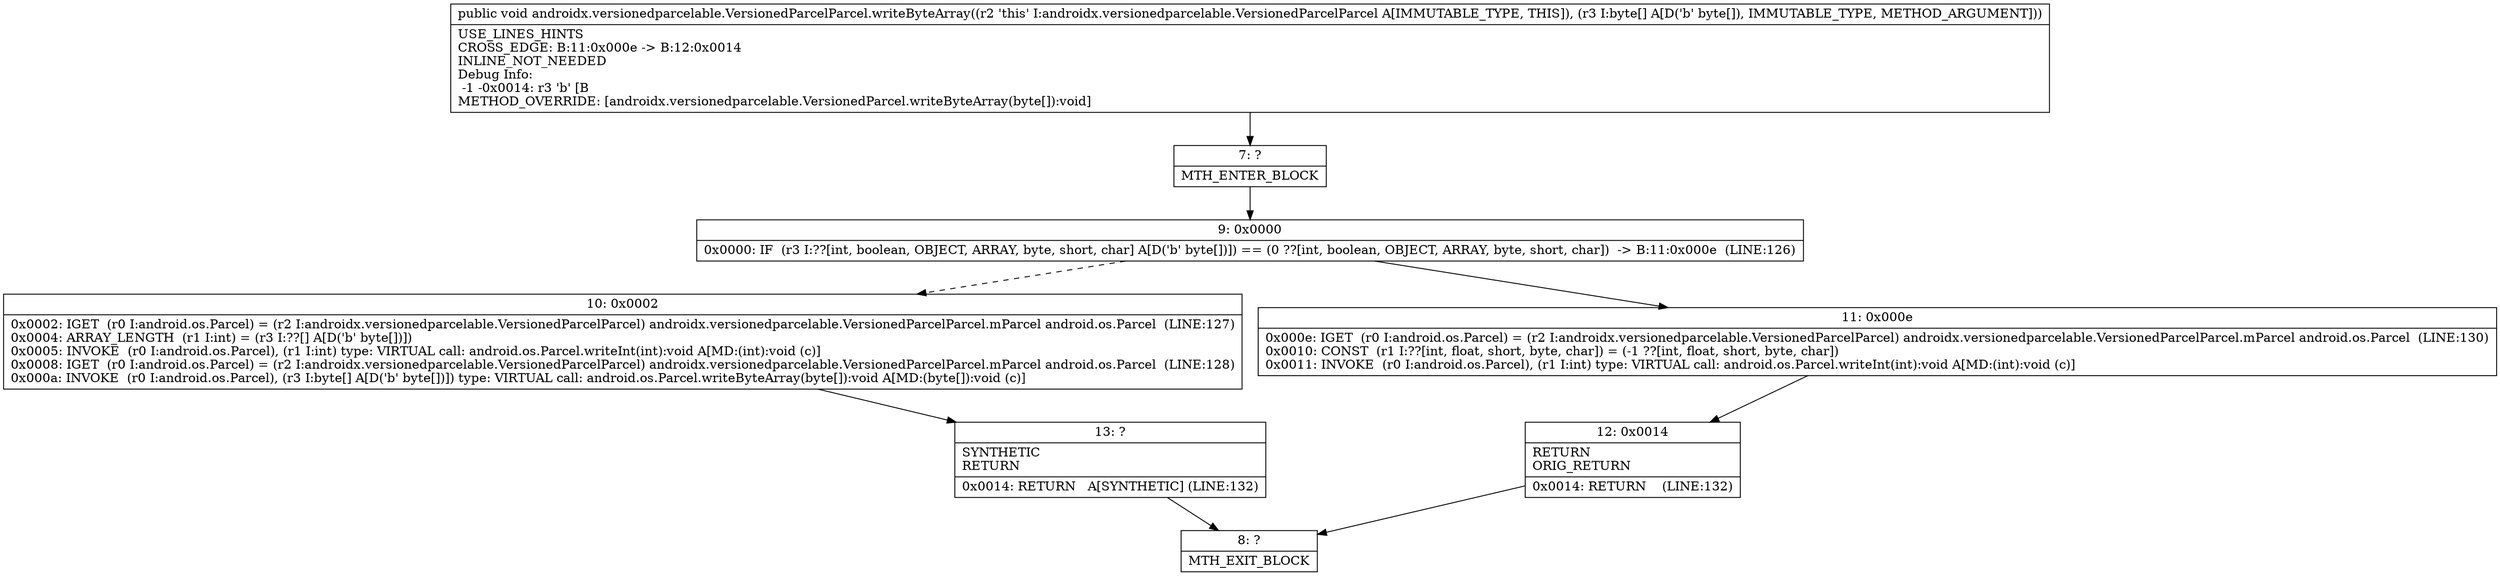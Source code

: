digraph "CFG forandroidx.versionedparcelable.VersionedParcelParcel.writeByteArray([B)V" {
Node_7 [shape=record,label="{7\:\ ?|MTH_ENTER_BLOCK\l}"];
Node_9 [shape=record,label="{9\:\ 0x0000|0x0000: IF  (r3 I:??[int, boolean, OBJECT, ARRAY, byte, short, char] A[D('b' byte[])]) == (0 ??[int, boolean, OBJECT, ARRAY, byte, short, char])  \-\> B:11:0x000e  (LINE:126)\l}"];
Node_10 [shape=record,label="{10\:\ 0x0002|0x0002: IGET  (r0 I:android.os.Parcel) = (r2 I:androidx.versionedparcelable.VersionedParcelParcel) androidx.versionedparcelable.VersionedParcelParcel.mParcel android.os.Parcel  (LINE:127)\l0x0004: ARRAY_LENGTH  (r1 I:int) = (r3 I:??[] A[D('b' byte[])]) \l0x0005: INVOKE  (r0 I:android.os.Parcel), (r1 I:int) type: VIRTUAL call: android.os.Parcel.writeInt(int):void A[MD:(int):void (c)]\l0x0008: IGET  (r0 I:android.os.Parcel) = (r2 I:androidx.versionedparcelable.VersionedParcelParcel) androidx.versionedparcelable.VersionedParcelParcel.mParcel android.os.Parcel  (LINE:128)\l0x000a: INVOKE  (r0 I:android.os.Parcel), (r3 I:byte[] A[D('b' byte[])]) type: VIRTUAL call: android.os.Parcel.writeByteArray(byte[]):void A[MD:(byte[]):void (c)]\l}"];
Node_13 [shape=record,label="{13\:\ ?|SYNTHETIC\lRETURN\l|0x0014: RETURN   A[SYNTHETIC] (LINE:132)\l}"];
Node_8 [shape=record,label="{8\:\ ?|MTH_EXIT_BLOCK\l}"];
Node_11 [shape=record,label="{11\:\ 0x000e|0x000e: IGET  (r0 I:android.os.Parcel) = (r2 I:androidx.versionedparcelable.VersionedParcelParcel) androidx.versionedparcelable.VersionedParcelParcel.mParcel android.os.Parcel  (LINE:130)\l0x0010: CONST  (r1 I:??[int, float, short, byte, char]) = (\-1 ??[int, float, short, byte, char]) \l0x0011: INVOKE  (r0 I:android.os.Parcel), (r1 I:int) type: VIRTUAL call: android.os.Parcel.writeInt(int):void A[MD:(int):void (c)]\l}"];
Node_12 [shape=record,label="{12\:\ 0x0014|RETURN\lORIG_RETURN\l|0x0014: RETURN    (LINE:132)\l}"];
MethodNode[shape=record,label="{public void androidx.versionedparcelable.VersionedParcelParcel.writeByteArray((r2 'this' I:androidx.versionedparcelable.VersionedParcelParcel A[IMMUTABLE_TYPE, THIS]), (r3 I:byte[] A[D('b' byte[]), IMMUTABLE_TYPE, METHOD_ARGUMENT]))  | USE_LINES_HINTS\lCROSS_EDGE: B:11:0x000e \-\> B:12:0x0014\lINLINE_NOT_NEEDED\lDebug Info:\l  \-1 \-0x0014: r3 'b' [B\lMETHOD_OVERRIDE: [androidx.versionedparcelable.VersionedParcel.writeByteArray(byte[]):void]\l}"];
MethodNode -> Node_7;Node_7 -> Node_9;
Node_9 -> Node_10[style=dashed];
Node_9 -> Node_11;
Node_10 -> Node_13;
Node_13 -> Node_8;
Node_11 -> Node_12;
Node_12 -> Node_8;
}

